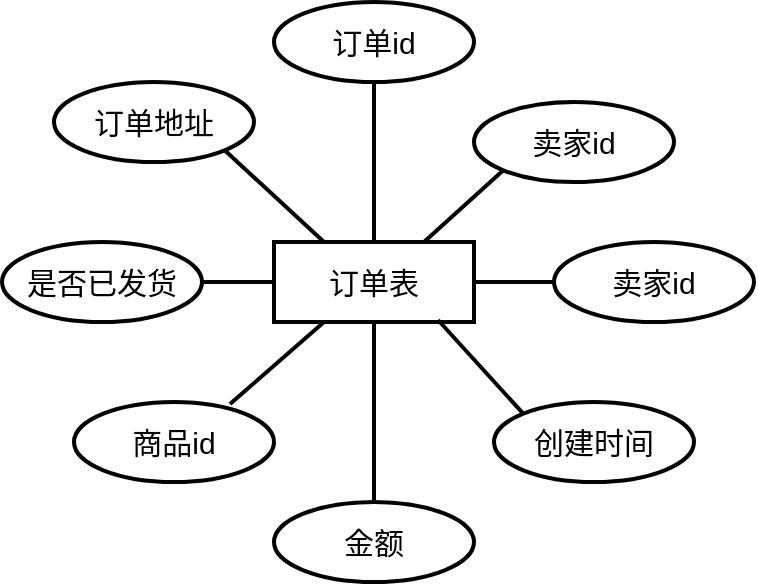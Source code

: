 <mxfile version="14.6.1" type="github">
  <diagram id="l7rW1fUSIEnaGkPRCfBo" name="第 1 页">
    <mxGraphModel dx="1426" dy="769" grid="1" gridSize="10" guides="1" tooltips="1" connect="1" arrows="1" fold="1" page="1" pageScale="1" pageWidth="827" pageHeight="1169" math="0" shadow="0">
      <root>
        <mxCell id="0" />
        <mxCell id="1" parent="0" />
        <mxCell id="Hhq5-fGGNRsg96ZrRCmN-1" value="订单表" style="whiteSpace=wrap;html=1;align=center;strokeWidth=2;fontSize=15;" parent="1" vertex="1">
          <mxGeometry x="350" y="150" width="100" height="40" as="geometry" />
        </mxCell>
        <mxCell id="Hhq5-fGGNRsg96ZrRCmN-2" value="金额" style="ellipse;whiteSpace=wrap;html=1;align=center;strokeWidth=2;fontSize=15;" parent="1" vertex="1">
          <mxGeometry x="350" y="280" width="100" height="40" as="geometry" />
        </mxCell>
        <mxCell id="Hhq5-fGGNRsg96ZrRCmN-3" value="创建时间" style="ellipse;whiteSpace=wrap;html=1;align=center;strokeWidth=2;fontSize=15;" parent="1" vertex="1">
          <mxGeometry x="460" y="230" width="100" height="40" as="geometry" />
        </mxCell>
        <mxCell id="Hhq5-fGGNRsg96ZrRCmN-4" value="商品id" style="ellipse;whiteSpace=wrap;html=1;align=center;strokeWidth=2;fontSize=15;" parent="1" vertex="1">
          <mxGeometry x="250" y="230" width="100" height="40" as="geometry" />
        </mxCell>
        <mxCell id="Hhq5-fGGNRsg96ZrRCmN-5" value="卖家id" style="ellipse;whiteSpace=wrap;html=1;align=center;strokeWidth=2;fontSize=15;" parent="1" vertex="1">
          <mxGeometry x="490" y="150" width="100" height="40" as="geometry" />
        </mxCell>
        <mxCell id="Hhq5-fGGNRsg96ZrRCmN-6" value="是否已发货" style="ellipse;whiteSpace=wrap;html=1;align=center;strokeWidth=2;fontSize=15;" parent="1" vertex="1">
          <mxGeometry x="214" y="150" width="100" height="40" as="geometry" />
        </mxCell>
        <mxCell id="Hhq5-fGGNRsg96ZrRCmN-7" value="订单地址" style="ellipse;whiteSpace=wrap;html=1;align=center;strokeWidth=2;fontSize=15;" parent="1" vertex="1">
          <mxGeometry x="240" y="70" width="100" height="40" as="geometry" />
        </mxCell>
        <mxCell id="Hhq5-fGGNRsg96ZrRCmN-8" value="订单id" style="ellipse;whiteSpace=wrap;html=1;align=center;strokeWidth=2;fontSize=15;" parent="1" vertex="1">
          <mxGeometry x="350" y="30" width="100" height="40" as="geometry" />
        </mxCell>
        <mxCell id="Hhq5-fGGNRsg96ZrRCmN-9" value="卖家id" style="ellipse;whiteSpace=wrap;html=1;align=center;strokeWidth=2;fontSize=15;" parent="1" vertex="1">
          <mxGeometry x="450" y="80" width="100" height="40" as="geometry" />
        </mxCell>
        <mxCell id="Hhq5-fGGNRsg96ZrRCmN-11" value="" style="endArrow=none;html=1;rounded=0;fontSize=15;strokeWidth=2;entryX=0.5;entryY=1;entryDx=0;entryDy=0;" parent="1" source="Hhq5-fGGNRsg96ZrRCmN-2" target="Hhq5-fGGNRsg96ZrRCmN-1" edge="1">
          <mxGeometry relative="1" as="geometry">
            <mxPoint x="300" y="370" as="sourcePoint" />
            <mxPoint x="460" y="370" as="targetPoint" />
          </mxGeometry>
        </mxCell>
        <mxCell id="Hhq5-fGGNRsg96ZrRCmN-12" value="" style="endArrow=none;html=1;rounded=0;fontSize=15;strokeWidth=2;entryX=0.25;entryY=1;entryDx=0;entryDy=0;exitX=0.78;exitY=0.025;exitDx=0;exitDy=0;exitPerimeter=0;" parent="1" source="Hhq5-fGGNRsg96ZrRCmN-4" target="Hhq5-fGGNRsg96ZrRCmN-1" edge="1">
          <mxGeometry relative="1" as="geometry">
            <mxPoint x="410" y="290" as="sourcePoint" />
            <mxPoint x="410" y="200" as="targetPoint" />
          </mxGeometry>
        </mxCell>
        <mxCell id="Hhq5-fGGNRsg96ZrRCmN-13" value="" style="endArrow=none;html=1;rounded=0;fontSize=15;strokeWidth=2;entryX=1;entryY=0.5;entryDx=0;entryDy=0;exitX=0;exitY=0.5;exitDx=0;exitDy=0;" parent="1" source="Hhq5-fGGNRsg96ZrRCmN-1" target="Hhq5-fGGNRsg96ZrRCmN-6" edge="1">
          <mxGeometry relative="1" as="geometry">
            <mxPoint x="420" y="300" as="sourcePoint" />
            <mxPoint x="420" y="210" as="targetPoint" />
          </mxGeometry>
        </mxCell>
        <mxCell id="Hhq5-fGGNRsg96ZrRCmN-14" value="" style="endArrow=none;html=1;rounded=0;fontSize=15;strokeWidth=2;entryX=1;entryY=1;entryDx=0;entryDy=0;exitX=0.25;exitY=0;exitDx=0;exitDy=0;" parent="1" source="Hhq5-fGGNRsg96ZrRCmN-1" target="Hhq5-fGGNRsg96ZrRCmN-7" edge="1">
          <mxGeometry relative="1" as="geometry">
            <mxPoint x="430" y="310" as="sourcePoint" />
            <mxPoint x="430" y="220" as="targetPoint" />
          </mxGeometry>
        </mxCell>
        <mxCell id="Hhq5-fGGNRsg96ZrRCmN-15" value="" style="endArrow=none;html=1;rounded=0;fontSize=15;strokeWidth=2;entryX=0.5;entryY=1;entryDx=0;entryDy=0;" parent="1" source="Hhq5-fGGNRsg96ZrRCmN-1" target="Hhq5-fGGNRsg96ZrRCmN-8" edge="1">
          <mxGeometry relative="1" as="geometry">
            <mxPoint x="440" y="320" as="sourcePoint" />
            <mxPoint x="440" y="230" as="targetPoint" />
          </mxGeometry>
        </mxCell>
        <mxCell id="Hhq5-fGGNRsg96ZrRCmN-16" value="" style="endArrow=none;html=1;rounded=0;fontSize=15;strokeWidth=2;entryX=0.75;entryY=0;entryDx=0;entryDy=0;exitX=0;exitY=1;exitDx=0;exitDy=0;" parent="1" source="Hhq5-fGGNRsg96ZrRCmN-9" target="Hhq5-fGGNRsg96ZrRCmN-1" edge="1">
          <mxGeometry relative="1" as="geometry">
            <mxPoint x="450" y="330" as="sourcePoint" />
            <mxPoint x="450" y="240" as="targetPoint" />
          </mxGeometry>
        </mxCell>
        <mxCell id="Hhq5-fGGNRsg96ZrRCmN-17" value="" style="endArrow=none;html=1;rounded=0;fontSize=15;strokeWidth=2;entryX=1;entryY=0.5;entryDx=0;entryDy=0;exitX=0;exitY=0.5;exitDx=0;exitDy=0;" parent="1" source="Hhq5-fGGNRsg96ZrRCmN-5" target="Hhq5-fGGNRsg96ZrRCmN-1" edge="1">
          <mxGeometry relative="1" as="geometry">
            <mxPoint x="460" y="340" as="sourcePoint" />
            <mxPoint x="460" y="250" as="targetPoint" />
          </mxGeometry>
        </mxCell>
        <mxCell id="Hhq5-fGGNRsg96ZrRCmN-18" value="" style="endArrow=none;html=1;rounded=0;fontSize=15;strokeWidth=2;entryX=0.82;entryY=0.975;entryDx=0;entryDy=0;exitX=0;exitY=0;exitDx=0;exitDy=0;entryPerimeter=0;" parent="1" source="Hhq5-fGGNRsg96ZrRCmN-3" target="Hhq5-fGGNRsg96ZrRCmN-1" edge="1">
          <mxGeometry relative="1" as="geometry">
            <mxPoint x="470" y="350" as="sourcePoint" />
            <mxPoint x="470" y="260" as="targetPoint" />
          </mxGeometry>
        </mxCell>
      </root>
    </mxGraphModel>
  </diagram>
</mxfile>
